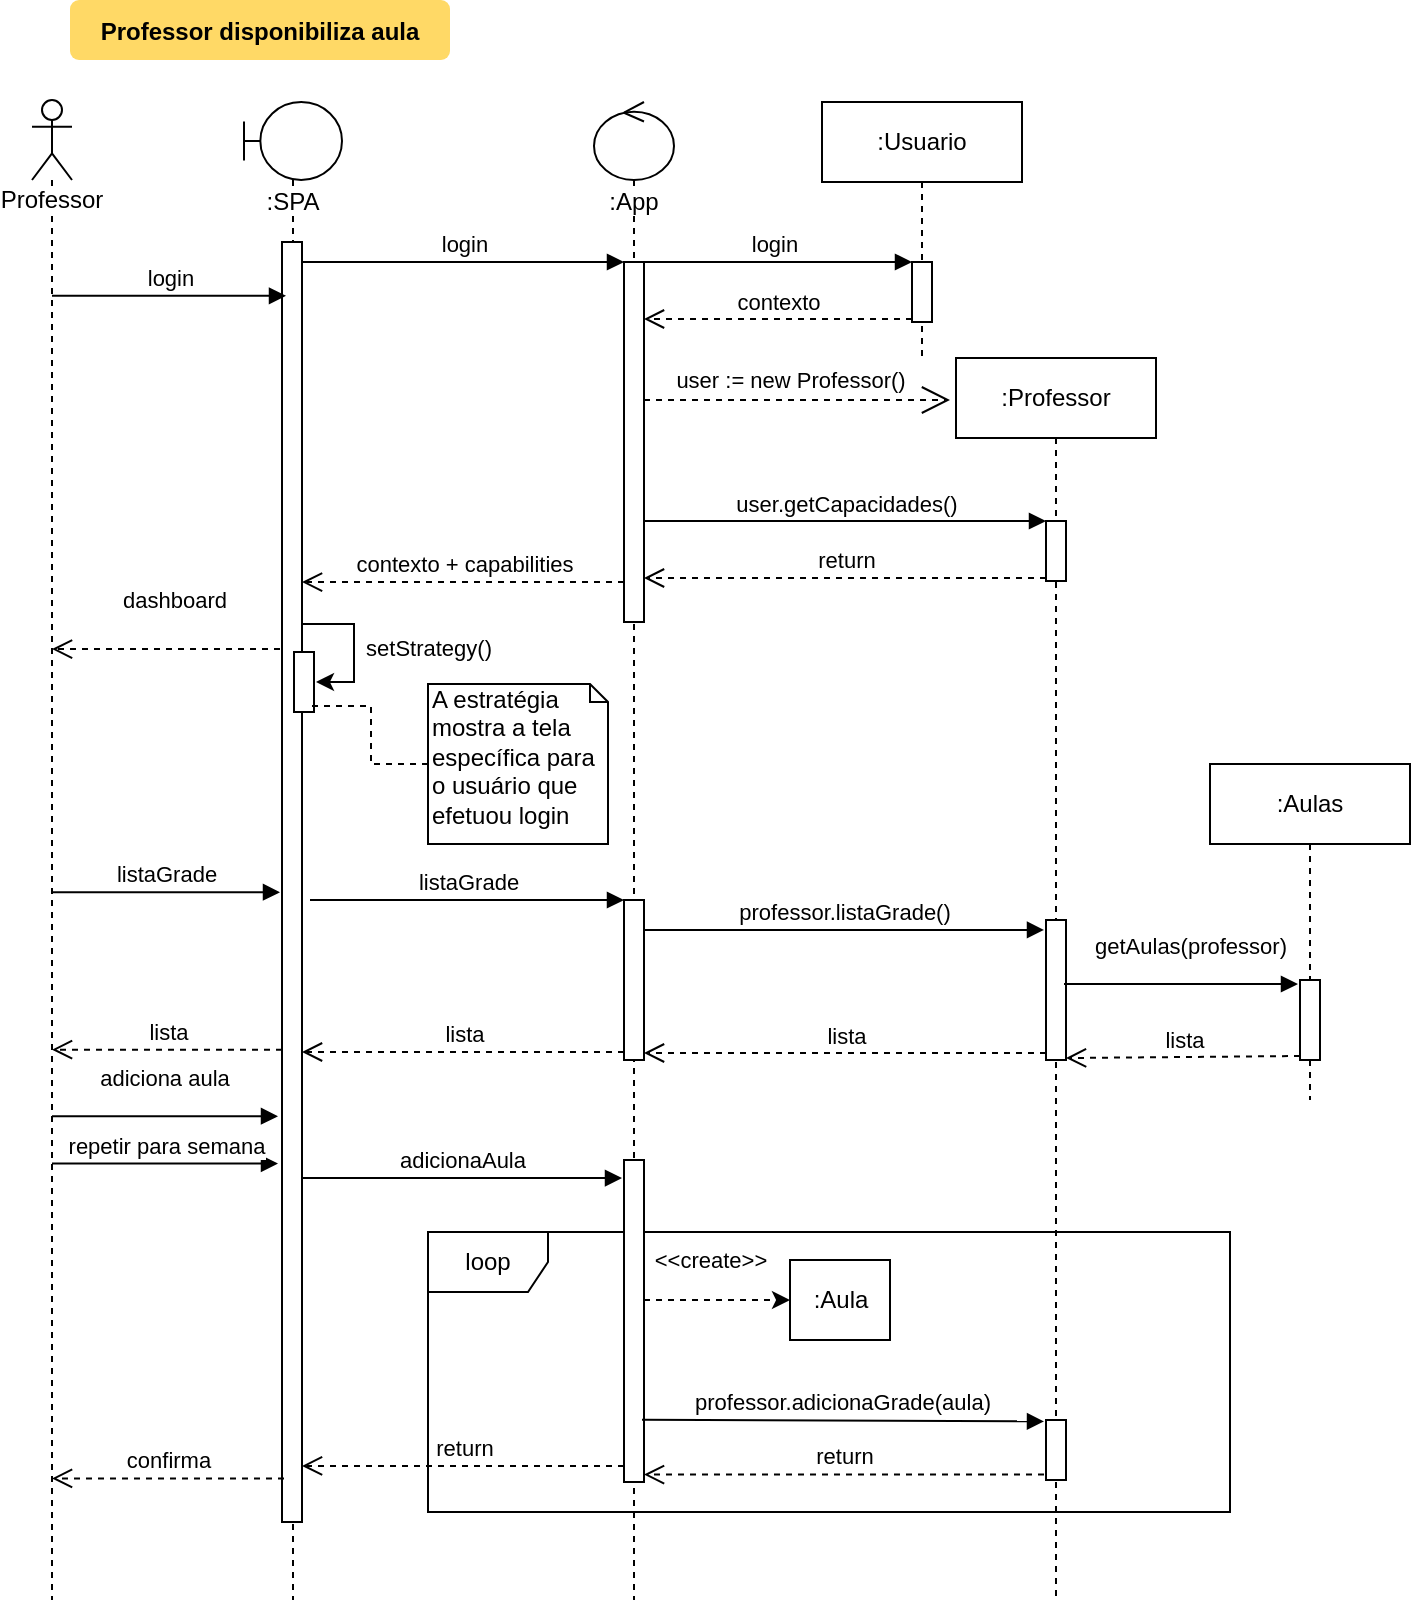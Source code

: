 <mxfile pages="1" version="11.2.4" type="github"><diagram name="Page-1" id="9361dd3d-8414-5efd-6122-117bd74ce7a7"><mxGraphModel dx="1460" dy="864" grid="1" gridSize="10" guides="1" tooltips="1" connect="1" arrows="1" fold="1" page="0" pageScale="1.5" pageWidth="826" pageHeight="1169" background="#ffffff" math="0" shadow="0"><root><mxCell id="0"/><mxCell id="1" parent="0"/><mxCell id="yvu0sffzO6h7lt71J7lk-100" value="loop" style="shape=umlFrame;whiteSpace=wrap;html=1;" vertex="1" parent="1"><mxGeometry x="229" y="636" width="401" height="140" as="geometry"/></mxCell><mxCell id="M3uvzyQkCSbPZBFdtPNu-94" value=":SPA" style="shape=umlLifeline;participant=umlBoundary;perimeter=lifelinePerimeter;whiteSpace=wrap;html=1;container=1;collapsible=0;recursiveResize=0;verticalAlign=top;spacingTop=36;labelBackgroundColor=#ffffff;outlineConnect=0;size=39;" parent="1" vertex="1"><mxGeometry x="137" y="71" width="49" height="749" as="geometry"/></mxCell><mxCell id="M3uvzyQkCSbPZBFdtPNu-138" value="setStrategy()" style="edgeStyle=orthogonalEdgeStyle;rounded=0;orthogonalLoop=1;jettySize=auto;html=1;entryX=1.1;entryY=0.5;entryDx=0;entryDy=0;entryPerimeter=0;" parent="M3uvzyQkCSbPZBFdtPNu-94" source="M3uvzyQkCSbPZBFdtPNu-102" target="M3uvzyQkCSbPZBFdtPNu-121" edge="1"><mxGeometry x="0.519" y="-42" relative="1" as="geometry"><Array as="points"><mxPoint x="55" y="261"/><mxPoint x="55" y="290"/></Array><mxPoint x="38" y="25" as="offset"/></mxGeometry></mxCell><mxCell id="M3uvzyQkCSbPZBFdtPNu-102" value="" style="html=1;points=[];perimeter=orthogonalPerimeter;" parent="M3uvzyQkCSbPZBFdtPNu-94" vertex="1"><mxGeometry x="19" y="70" width="10" height="640" as="geometry"/></mxCell><mxCell id="M3uvzyQkCSbPZBFdtPNu-121" value="" style="html=1;points=[];perimeter=orthogonalPerimeter;" parent="M3uvzyQkCSbPZBFdtPNu-94" vertex="1"><mxGeometry x="25" y="275" width="10" height="30" as="geometry"/></mxCell><mxCell id="71" value="Professor disponibiliza aula" style="rounded=1;fontStyle=1;fillColor=#FFD966;strokeColor=none" parent="1" vertex="1"><mxGeometry x="50" y="20" width="190" height="30" as="geometry"/></mxCell><mxCell id="M3uvzyQkCSbPZBFdtPNu-90" value="Professor&lt;br&gt;" style="shape=umlLifeline;participant=umlActor;perimeter=lifelinePerimeter;whiteSpace=wrap;html=1;container=1;collapsible=0;recursiveResize=0;verticalAlign=top;spacingTop=36;labelBackgroundColor=#ffffff;outlineConnect=0;" parent="1" vertex="1"><mxGeometry x="31" y="70" width="20" height="750" as="geometry"/></mxCell><mxCell id="M3uvzyQkCSbPZBFdtPNu-113" value=":Usuario" style="shape=umlLifeline;perimeter=lifelinePerimeter;whiteSpace=wrap;html=1;container=1;collapsible=0;recursiveResize=0;outlineConnect=0;" parent="1" vertex="1"><mxGeometry x="426" y="71" width="100" height="129" as="geometry"/></mxCell><mxCell id="M3uvzyQkCSbPZBFdtPNu-118" value="" style="html=1;points=[];perimeter=orthogonalPerimeter;" parent="M3uvzyQkCSbPZBFdtPNu-113" vertex="1"><mxGeometry x="45" y="80" width="10" height="30" as="geometry"/></mxCell><mxCell id="M3uvzyQkCSbPZBFdtPNu-114" value=":App" style="shape=umlLifeline;participant=umlControl;perimeter=lifelinePerimeter;whiteSpace=wrap;html=1;container=1;collapsible=0;recursiveResize=0;verticalAlign=top;spacingTop=36;labelBackgroundColor=#ffffff;outlineConnect=0;size=39;" parent="1" vertex="1"><mxGeometry x="312" y="71" width="40" height="749" as="geometry"/></mxCell><mxCell id="M3uvzyQkCSbPZBFdtPNu-115" value="" style="html=1;points=[];perimeter=orthogonalPerimeter;" parent="M3uvzyQkCSbPZBFdtPNu-114" vertex="1"><mxGeometry x="15" y="80" width="10" height="180" as="geometry"/></mxCell><mxCell id="yvu0sffzO6h7lt71J7lk-73" value="" style="html=1;points=[];perimeter=orthogonalPerimeter;" vertex="1" parent="M3uvzyQkCSbPZBFdtPNu-114"><mxGeometry x="15" y="399" width="10" height="80" as="geometry"/></mxCell><mxCell id="yvu0sffzO6h7lt71J7lk-88" value="" style="html=1;points=[];perimeter=orthogonalPerimeter;" vertex="1" parent="M3uvzyQkCSbPZBFdtPNu-114"><mxGeometry x="15" y="529" width="10" height="161" as="geometry"/></mxCell><mxCell id="M3uvzyQkCSbPZBFdtPNu-116" value="login" style="html=1;verticalAlign=bottom;endArrow=block;entryX=0;entryY=0;" parent="1" source="M3uvzyQkCSbPZBFdtPNu-102" target="M3uvzyQkCSbPZBFdtPNu-115" edge="1"><mxGeometry relative="1" as="geometry"><mxPoint x="205" y="151" as="sourcePoint"/></mxGeometry></mxCell><mxCell id="M3uvzyQkCSbPZBFdtPNu-117" value="contexto + capabilities" style="html=1;verticalAlign=bottom;endArrow=open;dashed=1;endSize=8;exitX=0;exitY=0.889;exitDx=0;exitDy=0;exitPerimeter=0;" parent="1" source="M3uvzyQkCSbPZBFdtPNu-115" target="M3uvzyQkCSbPZBFdtPNu-102" edge="1"><mxGeometry relative="1" as="geometry"><mxPoint x="205" y="227" as="targetPoint"/></mxGeometry></mxCell><mxCell id="M3uvzyQkCSbPZBFdtPNu-120" value="contexto" style="html=1;verticalAlign=bottom;endArrow=open;dashed=1;endSize=8;exitX=0;exitY=0.95;" parent="1" source="M3uvzyQkCSbPZBFdtPNu-118" target="M3uvzyQkCSbPZBFdtPNu-115" edge="1"><mxGeometry relative="1" as="geometry"><mxPoint x="325" y="227" as="targetPoint"/></mxGeometry></mxCell><mxCell id="M3uvzyQkCSbPZBFdtPNu-119" value="login" style="html=1;verticalAlign=bottom;endArrow=block;entryX=0;entryY=0;" parent="1" source="M3uvzyQkCSbPZBFdtPNu-114" target="M3uvzyQkCSbPZBFdtPNu-118" edge="1"><mxGeometry relative="1" as="geometry"><mxPoint x="325" y="151" as="sourcePoint"/></mxGeometry></mxCell><mxCell id="M3uvzyQkCSbPZBFdtPNu-123" value="login" style="html=1;verticalAlign=bottom;endArrow=block;entryX=0.2;entryY=0.042;entryDx=0;entryDy=0;entryPerimeter=0;" parent="1" target="M3uvzyQkCSbPZBFdtPNu-102" edge="1" source="M3uvzyQkCSbPZBFdtPNu-90"><mxGeometry width="80" relative="1" as="geometry"><mxPoint x="60" y="150" as="sourcePoint"/><mxPoint x="140" y="150" as="targetPoint"/></mxGeometry></mxCell><mxCell id="M3uvzyQkCSbPZBFdtPNu-124" value="dashboard" style="html=1;verticalAlign=bottom;endArrow=open;dashed=1;endSize=8;exitX=-0.1;exitY=0.318;exitDx=0;exitDy=0;exitPerimeter=0;" parent="1" source="M3uvzyQkCSbPZBFdtPNu-102" target="M3uvzyQkCSbPZBFdtPNu-90" edge="1"><mxGeometry x="-0.058" y="-16" relative="1" as="geometry"><mxPoint x="140" y="390" as="sourcePoint"/><mxPoint x="59.5" y="331.04" as="targetPoint"/><mxPoint as="offset"/></mxGeometry></mxCell><mxCell id="M3uvzyQkCSbPZBFdtPNu-125" value=":Professor" style="shape=umlLifeline;perimeter=lifelinePerimeter;whiteSpace=wrap;html=1;container=1;collapsible=0;recursiveResize=0;outlineConnect=0;" parent="1" vertex="1"><mxGeometry x="493" y="199" width="100" height="621" as="geometry"/></mxCell><mxCell id="M3uvzyQkCSbPZBFdtPNu-135" value="" style="html=1;points=[];perimeter=orthogonalPerimeter;" parent="M3uvzyQkCSbPZBFdtPNu-125" vertex="1"><mxGeometry x="45" y="81.5" width="10" height="30" as="geometry"/></mxCell><mxCell id="yvu0sffzO6h7lt71J7lk-76" value="" style="html=1;points=[];perimeter=orthogonalPerimeter;" vertex="1" parent="M3uvzyQkCSbPZBFdtPNu-125"><mxGeometry x="45" y="281" width="10" height="70" as="geometry"/></mxCell><mxCell id="M3uvzyQkCSbPZBFdtPNu-133" value="user := new Professor()" style="endArrow=open;endSize=12;dashed=1;html=1;" parent="1" source="M3uvzyQkCSbPZBFdtPNu-115" edge="1"><mxGeometry x="-0.046" y="10" width="160" relative="1" as="geometry"><mxPoint x="338" y="230" as="sourcePoint"/><mxPoint x="490" y="220" as="targetPoint"/><mxPoint as="offset"/><Array as="points"/></mxGeometry></mxCell><mxCell id="M3uvzyQkCSbPZBFdtPNu-136" value="user.getCapacidades()" style="html=1;verticalAlign=bottom;endArrow=block;entryX=0;entryY=0;" parent="1" source="M3uvzyQkCSbPZBFdtPNu-115" target="M3uvzyQkCSbPZBFdtPNu-135" edge="1"><mxGeometry relative="1" as="geometry"><mxPoint x="487" y="250" as="sourcePoint"/></mxGeometry></mxCell><mxCell id="M3uvzyQkCSbPZBFdtPNu-137" value="return" style="html=1;verticalAlign=bottom;endArrow=open;dashed=1;endSize=8;exitX=0;exitY=0.95;" parent="1" source="M3uvzyQkCSbPZBFdtPNu-135" target="M3uvzyQkCSbPZBFdtPNu-115" edge="1"><mxGeometry relative="1" as="geometry"><mxPoint x="487" y="326" as="targetPoint"/></mxGeometry></mxCell><mxCell id="yPC5T3e3hvZb6pGQuh28-72" style="edgeStyle=orthogonalEdgeStyle;rounded=0;orthogonalLoop=1;jettySize=auto;html=1;entryX=0.9;entryY=0.9;entryDx=0;entryDy=0;entryPerimeter=0;dashed=1;endArrow=none;endFill=0;" parent="1" source="yPC5T3e3hvZb6pGQuh28-71" target="M3uvzyQkCSbPZBFdtPNu-121" edge="1"><mxGeometry relative="1" as="geometry"/></mxCell><mxCell id="yPC5T3e3hvZb6pGQuh28-71" value="&lt;blockquote style=&quot;margin: 0 0 0 40px ; border: none ; padding: 0px&quot;&gt;&lt;/blockquote&gt;&lt;span&gt;A estratégia&lt;/span&gt;&lt;br&gt;&lt;blockquote style=&quot;margin: 0 0 0 40px ; border: none ; padding: 0px&quot;&gt;&lt;/blockquote&gt;&lt;span&gt;mostra a tela específica para&lt;/span&gt;&lt;br&gt;&lt;blockquote style=&quot;margin: 0 0 0 40px ; border: none ; padding: 0px&quot;&gt; &lt;/blockquote&gt;&lt;span&gt;o usuário que&lt;/span&gt;&lt;br&gt; efetuou login" style="shape=note;whiteSpace=wrap;html=1;size=9;verticalAlign=top;align=left;spacingTop=-6;" parent="1" vertex="1"><mxGeometry x="229" y="362" width="90" height="80" as="geometry"/></mxCell><mxCell id="yvu0sffzO6h7lt71J7lk-71" value=":Aulas" style="shape=umlLifeline;perimeter=lifelinePerimeter;whiteSpace=wrap;html=1;container=1;collapsible=0;recursiveResize=0;outlineConnect=0;" vertex="1" parent="1"><mxGeometry x="620" y="402" width="100" height="168" as="geometry"/></mxCell><mxCell id="yvu0sffzO6h7lt71J7lk-72" value="listaGrade" style="html=1;verticalAlign=bottom;endArrow=block;entryX=-0.1;entryY=0.508;entryDx=0;entryDy=0;entryPerimeter=0;" edge="1" parent="1" source="M3uvzyQkCSbPZBFdtPNu-90" target="M3uvzyQkCSbPZBFdtPNu-102"><mxGeometry width="80" relative="1" as="geometry"><mxPoint x="60" y="470" as="sourcePoint"/><mxPoint x="153" y="470" as="targetPoint"/></mxGeometry></mxCell><mxCell id="yvu0sffzO6h7lt71J7lk-74" value="listaGrade" style="html=1;verticalAlign=bottom;endArrow=block;entryX=0;entryY=0;" edge="1" target="yvu0sffzO6h7lt71J7lk-73" parent="1"><mxGeometry relative="1" as="geometry"><mxPoint x="170" y="470" as="sourcePoint"/></mxGeometry></mxCell><mxCell id="yvu0sffzO6h7lt71J7lk-75" value="lista" style="html=1;verticalAlign=bottom;endArrow=open;dashed=1;endSize=8;exitX=0;exitY=0.95;" edge="1" source="yvu0sffzO6h7lt71J7lk-73" parent="1" target="M3uvzyQkCSbPZBFdtPNu-102"><mxGeometry relative="1" as="geometry"><mxPoint x="169" y="546" as="targetPoint"/></mxGeometry></mxCell><mxCell id="yvu0sffzO6h7lt71J7lk-77" value="professor.listaGrade()" style="html=1;verticalAlign=bottom;endArrow=block;entryX=-0.1;entryY=0.071;entryDx=0;entryDy=0;entryPerimeter=0;" edge="1" target="yvu0sffzO6h7lt71J7lk-76" parent="1" source="yvu0sffzO6h7lt71J7lk-73"><mxGeometry relative="1" as="geometry"><mxPoint x="360" y="485" as="sourcePoint"/><mxPoint x="530" y="490" as="targetPoint"/></mxGeometry></mxCell><mxCell id="yvu0sffzO6h7lt71J7lk-78" value="lista" style="html=1;verticalAlign=bottom;endArrow=open;dashed=1;endSize=8;exitX=0;exitY=0.95;" edge="1" source="yvu0sffzO6h7lt71J7lk-76" parent="1" target="yvu0sffzO6h7lt71J7lk-73"><mxGeometry relative="1" as="geometry"><mxPoint x="401" y="573.5" as="targetPoint"/></mxGeometry></mxCell><mxCell id="yvu0sffzO6h7lt71J7lk-79" value="lista" style="html=1;verticalAlign=bottom;endArrow=open;dashed=1;endSize=8;exitX=0;exitY=0.631;exitDx=0;exitDy=0;exitPerimeter=0;" edge="1" parent="1" source="M3uvzyQkCSbPZBFdtPNu-102" target="M3uvzyQkCSbPZBFdtPNu-90"><mxGeometry relative="1" as="geometry"><mxPoint x="150" y="545" as="sourcePoint"/><mxPoint x="76" y="547" as="targetPoint"/></mxGeometry></mxCell><mxCell id="yvu0sffzO6h7lt71J7lk-81" value="" style="html=1;points=[];perimeter=orthogonalPerimeter;" vertex="1" parent="1"><mxGeometry x="665" y="510" width="10" height="40" as="geometry"/></mxCell><mxCell id="yvu0sffzO6h7lt71J7lk-82" value="getAulas(professor)" style="html=1;verticalAlign=bottom;endArrow=block;entryX=-0.1;entryY=0.05;entryDx=0;entryDy=0;entryPerimeter=0;" edge="1" target="yvu0sffzO6h7lt71J7lk-81" parent="1"><mxGeometry x="0.068" y="10" relative="1" as="geometry"><mxPoint x="547" y="512" as="sourcePoint"/><mxPoint as="offset"/></mxGeometry></mxCell><mxCell id="yvu0sffzO6h7lt71J7lk-83" value="lista" style="html=1;verticalAlign=bottom;endArrow=open;dashed=1;endSize=8;exitX=0;exitY=0.95;entryX=1;entryY=0.986;entryDx=0;entryDy=0;entryPerimeter=0;" edge="1" source="yvu0sffzO6h7lt71J7lk-81" parent="1" target="yvu0sffzO6h7lt71J7lk-76"><mxGeometry relative="1" as="geometry"><mxPoint x="583" y="586" as="targetPoint"/></mxGeometry></mxCell><mxCell id="yvu0sffzO6h7lt71J7lk-87" value="adiciona aula" style="html=1;verticalAlign=bottom;endArrow=block;entryX=-0.2;entryY=0.683;entryDx=0;entryDy=0;entryPerimeter=0;" edge="1" parent="1" source="M3uvzyQkCSbPZBFdtPNu-90" target="M3uvzyQkCSbPZBFdtPNu-102"><mxGeometry x="-0.012" y="10" width="80" relative="1" as="geometry"><mxPoint x="60" y="594" as="sourcePoint"/><mxPoint x="130" y="650" as="targetPoint"/><mxPoint as="offset"/></mxGeometry></mxCell><mxCell id="yvu0sffzO6h7lt71J7lk-89" value="adicionaAula" style="html=1;verticalAlign=bottom;endArrow=block;entryX=-0.1;entryY=0.056;entryDx=0;entryDy=0;entryPerimeter=0;" edge="1" target="yvu0sffzO6h7lt71J7lk-88" parent="1" source="M3uvzyQkCSbPZBFdtPNu-102"><mxGeometry relative="1" as="geometry"><mxPoint x="257" y="600" as="sourcePoint"/></mxGeometry></mxCell><mxCell id="yvu0sffzO6h7lt71J7lk-90" value="return" style="html=1;verticalAlign=bottom;endArrow=open;dashed=1;endSize=8;exitX=0;exitY=0.95;" edge="1" source="yvu0sffzO6h7lt71J7lk-88" parent="1" target="M3uvzyQkCSbPZBFdtPNu-102"><mxGeometry relative="1" as="geometry"><mxPoint x="257" y="676" as="targetPoint"/></mxGeometry></mxCell><mxCell id="yvu0sffzO6h7lt71J7lk-92" value="professor.adicionaGrade(aula)" style="html=1;verticalAlign=bottom;endArrow=block;entryX=-0.1;entryY=0.023;entryDx=0;entryDy=0;entryPerimeter=0;exitX=0.9;exitY=0.807;exitDx=0;exitDy=0;exitPerimeter=0;" edge="1" target="yvu0sffzO6h7lt71J7lk-91" parent="1" source="yvu0sffzO6h7lt71J7lk-88"><mxGeometry relative="1" as="geometry"><mxPoint x="350" y="732" as="sourcePoint"/></mxGeometry></mxCell><mxCell id="yvu0sffzO6h7lt71J7lk-93" value="return" style="html=1;verticalAlign=bottom;endArrow=open;dashed=1;endSize=8;exitX=-0.1;exitY=0.909;exitDx=0;exitDy=0;exitPerimeter=0;" edge="1" source="yvu0sffzO6h7lt71J7lk-91" parent="1" target="yvu0sffzO6h7lt71J7lk-88"><mxGeometry relative="1" as="geometry"><mxPoint x="468" y="676" as="targetPoint"/></mxGeometry></mxCell><mxCell id="yvu0sffzO6h7lt71J7lk-99" value="repetir para semana" style="html=1;verticalAlign=bottom;endArrow=block;entryX=-0.2;entryY=0.72;entryDx=0;entryDy=0;entryPerimeter=0;" edge="1" parent="1" source="M3uvzyQkCSbPZBFdtPNu-90" target="M3uvzyQkCSbPZBFdtPNu-102"><mxGeometry width="80" relative="1" as="geometry"><mxPoint x="60" y="620" as="sourcePoint"/><mxPoint x="153" y="630" as="targetPoint"/></mxGeometry></mxCell><mxCell id="yvu0sffzO6h7lt71J7lk-97" value=":Aula" style="html=1;" vertex="1" parent="1"><mxGeometry x="410" y="650" width="50" height="40" as="geometry"/></mxCell><mxCell id="yvu0sffzO6h7lt71J7lk-91" value="" style="html=1;points=[];perimeter=orthogonalPerimeter;" vertex="1" parent="1"><mxGeometry x="538" y="730" width="10" height="30" as="geometry"/></mxCell><mxCell id="yvu0sffzO6h7lt71J7lk-101" value="&amp;lt;&amp;lt;create&amp;gt;&amp;gt;" style="edgeStyle=orthogonalEdgeStyle;rounded=0;orthogonalLoop=1;jettySize=auto;html=1;entryX=0;entryY=0.5;entryDx=0;entryDy=0;dashed=1;exitX=1;exitY=0.435;exitDx=0;exitDy=0;exitPerimeter=0;" edge="1" parent="1" source="yvu0sffzO6h7lt71J7lk-88" target="yvu0sffzO6h7lt71J7lk-97"><mxGeometry x="-0.081" y="20" relative="1" as="geometry"><mxPoint as="offset"/></mxGeometry></mxCell><mxCell id="yvu0sffzO6h7lt71J7lk-102" value="confirma" style="html=1;verticalAlign=bottom;endArrow=open;dashed=1;endSize=8;exitX=0.1;exitY=0.966;exitDx=0;exitDy=0;exitPerimeter=0;" edge="1" parent="1" source="M3uvzyQkCSbPZBFdtPNu-102" target="M3uvzyQkCSbPZBFdtPNu-90"><mxGeometry relative="1" as="geometry"><mxPoint x="143.5" y="761" as="sourcePoint"/><mxPoint x="63.5" y="760.5" as="targetPoint"/></mxGeometry></mxCell></root></mxGraphModel></diagram></mxfile>